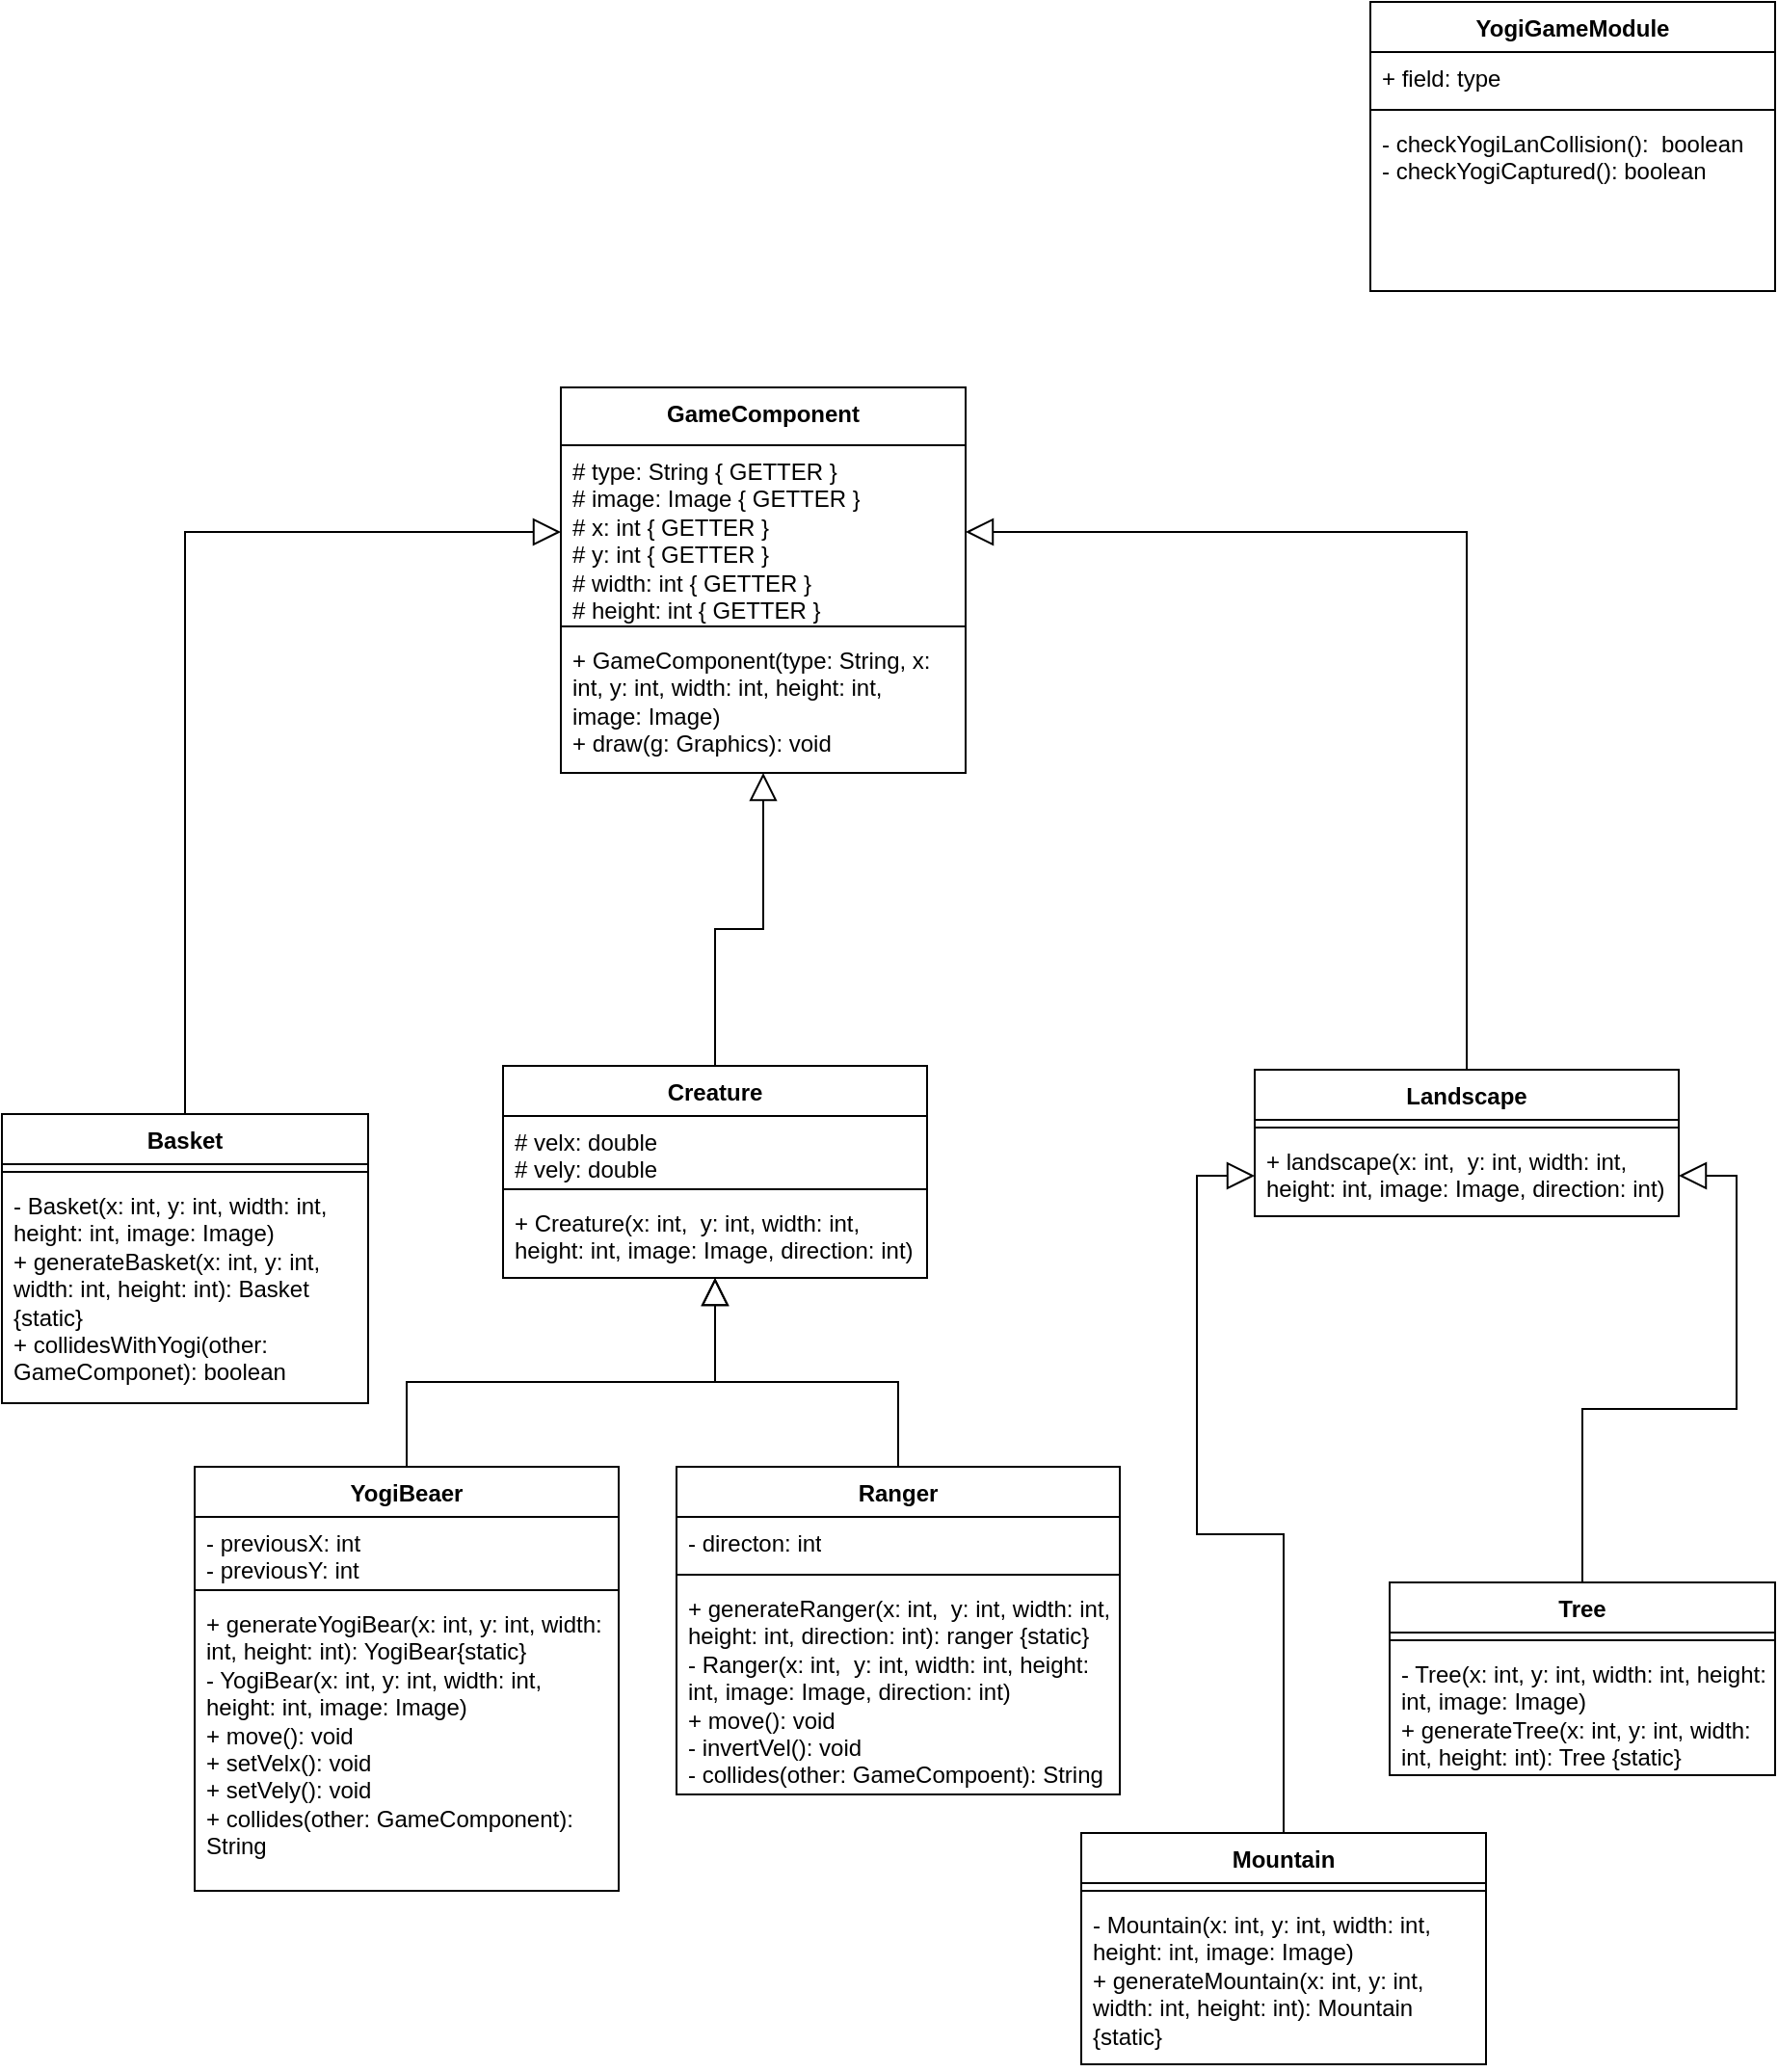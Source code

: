 <mxfile version="25.0.3">
  <diagram name="Page-1" id="V1T5ub4eXaLLm83vhyxi">
    <mxGraphModel dx="1667" dy="2039" grid="1" gridSize="10" guides="1" tooltips="1" connect="1" arrows="1" fold="1" page="1" pageScale="1" pageWidth="850" pageHeight="1100" math="0" shadow="0">
      <root>
        <mxCell id="0" />
        <mxCell id="1" parent="0" />
        <mxCell id="JW1Y3XpuhCUsItWBqjoq-34" style="edgeStyle=orthogonalEdgeStyle;rounded=0;orthogonalLoop=1;jettySize=auto;html=1;exitX=0.5;exitY=0;exitDx=0;exitDy=0;endArrow=block;endFill=0;endSize=12;" parent="1" source="gm6i85_HgCSPow5HQ9hL-7" target="JW1Y3XpuhCUsItWBqjoq-13" edge="1">
          <mxGeometry relative="1" as="geometry">
            <mxPoint x="410" y="-90" as="sourcePoint" />
          </mxGeometry>
        </mxCell>
        <mxCell id="JW1Y3XpuhCUsItWBqjoq-33" style="edgeStyle=orthogonalEdgeStyle;rounded=0;orthogonalLoop=1;jettySize=auto;html=1;exitX=0.5;exitY=0;exitDx=0;exitDy=0;endArrow=block;endFill=0;endSize=12;entryX=0.5;entryY=1;entryDx=0;entryDy=0;" parent="1" source="gm6i85_HgCSPow5HQ9hL-2" target="gm6i85_HgCSPow5HQ9hL-7" edge="1">
          <mxGeometry relative="1" as="geometry">
            <mxPoint x="240" y="100" as="sourcePoint" />
            <mxPoint x="410" y="34" as="targetPoint" />
          </mxGeometry>
        </mxCell>
        <mxCell id="JW1Y3XpuhCUsItWBqjoq-37" style="edgeStyle=orthogonalEdgeStyle;rounded=0;orthogonalLoop=1;jettySize=auto;html=1;exitX=0.5;exitY=0;exitDx=0;exitDy=0;entryX=0;entryY=0.5;entryDx=0;entryDy=0;endArrow=block;endFill=0;endSize=12;" parent="1" source="JW1Y3XpuhCUsItWBqjoq-5" target="JW1Y3XpuhCUsItWBqjoq-14" edge="1">
          <mxGeometry relative="1" as="geometry" />
        </mxCell>
        <mxCell id="JW1Y3XpuhCUsItWBqjoq-5" value="Basket" style="swimlane;fontStyle=1;align=center;verticalAlign=top;childLayout=stackLayout;horizontal=1;startSize=26;horizontalStack=0;resizeParent=1;resizeParentMax=0;resizeLast=0;collapsible=1;marginBottom=0;whiteSpace=wrap;html=1;" parent="1" vertex="1">
          <mxGeometry x="30" y="-53" width="190" height="150" as="geometry" />
        </mxCell>
        <mxCell id="JW1Y3XpuhCUsItWBqjoq-7" value="" style="line;strokeWidth=1;fillColor=none;align=left;verticalAlign=middle;spacingTop=-1;spacingLeft=3;spacingRight=3;rotatable=0;labelPosition=right;points=[];portConstraint=eastwest;strokeColor=inherit;" parent="JW1Y3XpuhCUsItWBqjoq-5" vertex="1">
          <mxGeometry y="26" width="190" height="8" as="geometry" />
        </mxCell>
        <mxCell id="JW1Y3XpuhCUsItWBqjoq-8" value="- Basket(x: int, y: int, width: int, height: int, image: Image)&lt;div&gt;+ generateBasket(&lt;span style=&quot;background-color: initial;&quot;&gt;x: int, y: int, width: int, height: int&lt;/span&gt;&lt;span style=&quot;background-color: initial;&quot;&gt;): Basket {static}&lt;/span&gt;&lt;/div&gt;&lt;div&gt;&lt;span style=&quot;background-color: initial;&quot;&gt;+ collidesWithYogi(other: GameComponet): boolean&lt;/span&gt;&lt;/div&gt;" style="text;strokeColor=none;fillColor=none;align=left;verticalAlign=top;spacingLeft=4;spacingRight=4;overflow=hidden;rotatable=0;points=[[0,0.5],[1,0.5]];portConstraint=eastwest;whiteSpace=wrap;html=1;" parent="JW1Y3XpuhCUsItWBqjoq-5" vertex="1">
          <mxGeometry y="34" width="190" height="116" as="geometry" />
        </mxCell>
        <mxCell id="JW1Y3XpuhCUsItWBqjoq-13" value="&lt;div&gt;&lt;span style=&quot;background-color: initial;&quot;&gt;GameComponent&lt;/span&gt;&lt;/div&gt;" style="swimlane;fontStyle=1;align=center;verticalAlign=top;childLayout=stackLayout;horizontal=1;startSize=30;horizontalStack=0;resizeParent=1;resizeParentMax=0;resizeLast=0;collapsible=1;marginBottom=0;whiteSpace=wrap;html=1;" parent="1" vertex="1">
          <mxGeometry x="320" y="-430" width="210" height="200" as="geometry" />
        </mxCell>
        <mxCell id="JW1Y3XpuhCUsItWBqjoq-14" value="&lt;div&gt;&lt;span style=&quot;background-color: initial;&quot;&gt;# type: String { GETTER }&lt;/span&gt;&lt;/div&gt;&lt;div&gt;# image: Image { GETTER }&lt;/div&gt;&lt;div&gt;# x: int&amp;nbsp;&lt;span style=&quot;background-color: initial;&quot;&gt;{ GETTER }&lt;/span&gt;&lt;/div&gt;&lt;div&gt;# y: int&amp;nbsp;&lt;span style=&quot;background-color: initial;&quot;&gt;{ GETTER }&lt;/span&gt;&lt;/div&gt;&lt;div&gt;# width: int&amp;nbsp;&lt;span style=&quot;background-color: initial;&quot;&gt;{ GETTER }&lt;/span&gt;&lt;/div&gt;&lt;div&gt;# height: int&amp;nbsp;&lt;span style=&quot;background-color: initial;&quot;&gt;{ GETTER }&lt;/span&gt;&lt;/div&gt;" style="text;strokeColor=none;fillColor=none;align=left;verticalAlign=top;spacingLeft=4;spacingRight=4;overflow=hidden;rotatable=0;points=[[0,0.5],[1,0.5]];portConstraint=eastwest;whiteSpace=wrap;html=1;" parent="JW1Y3XpuhCUsItWBqjoq-13" vertex="1">
          <mxGeometry y="30" width="210" height="90" as="geometry" />
        </mxCell>
        <mxCell id="JW1Y3XpuhCUsItWBqjoq-15" value="" style="line;strokeWidth=1;fillColor=none;align=left;verticalAlign=middle;spacingTop=-1;spacingLeft=3;spacingRight=3;rotatable=0;labelPosition=right;points=[];portConstraint=eastwest;strokeColor=inherit;" parent="JW1Y3XpuhCUsItWBqjoq-13" vertex="1">
          <mxGeometry y="120" width="210" height="8" as="geometry" />
        </mxCell>
        <mxCell id="JW1Y3XpuhCUsItWBqjoq-16" value="&lt;div&gt;+ GameComponent(type: String, x: int, y: int, width: int, height: int, image: Image)&lt;/div&gt;&lt;div&gt;+ draw(g: Graphics): void&amp;nbsp;&lt;/div&gt;&lt;div&gt;&lt;br&gt;&lt;/div&gt;" style="text;strokeColor=none;fillColor=none;align=left;verticalAlign=top;spacingLeft=4;spacingRight=4;overflow=hidden;rotatable=0;points=[[0,0.5],[1,0.5]];portConstraint=eastwest;whiteSpace=wrap;html=1;" parent="JW1Y3XpuhCUsItWBqjoq-13" vertex="1">
          <mxGeometry y="128" width="210" height="72" as="geometry" />
        </mxCell>
        <mxCell id="JW1Y3XpuhCUsItWBqjoq-32" style="edgeStyle=orthogonalEdgeStyle;rounded=0;orthogonalLoop=1;jettySize=auto;html=1;exitX=0.5;exitY=0;exitDx=0;exitDy=0;endArrow=block;endFill=0;endSize=12;entryX=0.5;entryY=1;entryDx=0;entryDy=0;" parent="1" source="JW1Y3XpuhCUsItWBqjoq-17" target="gm6i85_HgCSPow5HQ9hL-7" edge="1">
          <mxGeometry relative="1" as="geometry">
            <mxPoint x="410" y="34" as="targetPoint" />
          </mxGeometry>
        </mxCell>
        <mxCell id="JW1Y3XpuhCUsItWBqjoq-17" value="Ranger" style="swimlane;fontStyle=1;align=center;verticalAlign=top;childLayout=stackLayout;horizontal=1;startSize=26;horizontalStack=0;resizeParent=1;resizeParentMax=0;resizeLast=0;collapsible=1;marginBottom=0;whiteSpace=wrap;html=1;" parent="1" vertex="1">
          <mxGeometry x="380" y="130" width="230" height="170" as="geometry" />
        </mxCell>
        <mxCell id="JW1Y3XpuhCUsItWBqjoq-18" value="- directon: int" style="text;strokeColor=none;fillColor=none;align=left;verticalAlign=top;spacingLeft=4;spacingRight=4;overflow=hidden;rotatable=0;points=[[0,0.5],[1,0.5]];portConstraint=eastwest;whiteSpace=wrap;html=1;" parent="JW1Y3XpuhCUsItWBqjoq-17" vertex="1">
          <mxGeometry y="26" width="230" height="26" as="geometry" />
        </mxCell>
        <mxCell id="JW1Y3XpuhCUsItWBqjoq-19" value="" style="line;strokeWidth=1;fillColor=none;align=left;verticalAlign=middle;spacingTop=-1;spacingLeft=3;spacingRight=3;rotatable=0;labelPosition=right;points=[];portConstraint=eastwest;strokeColor=inherit;" parent="JW1Y3XpuhCUsItWBqjoq-17" vertex="1">
          <mxGeometry y="52" width="230" height="8" as="geometry" />
        </mxCell>
        <mxCell id="JW1Y3XpuhCUsItWBqjoq-20" value="+ generateRanger(x: int,&amp;nbsp; y: int, width: int, height: int, direction: int): ranger {static}&lt;div&gt;- Ranger(&lt;span style=&quot;background-color: initial;&quot;&gt;x: int,&amp;nbsp; y: int, width: int, height: int, image: Image, direction: int&lt;/span&gt;&lt;span style=&quot;background-color: initial;&quot;&gt;)&lt;/span&gt;&lt;/div&gt;&lt;div&gt;&lt;span style=&quot;background-color: initial;&quot;&gt;+ move(): void&lt;/span&gt;&lt;/div&gt;&lt;div&gt;- invertVel(): void&lt;/div&gt;&lt;div&gt;- collides(other: GameCompoent): String&lt;/div&gt;" style="text;strokeColor=none;fillColor=none;align=left;verticalAlign=top;spacingLeft=4;spacingRight=4;overflow=hidden;rotatable=0;points=[[0,0.5],[1,0.5]];portConstraint=eastwest;whiteSpace=wrap;html=1;" parent="JW1Y3XpuhCUsItWBqjoq-17" vertex="1">
          <mxGeometry y="60" width="230" height="110" as="geometry" />
        </mxCell>
        <mxCell id="gm6i85_HgCSPow5HQ9hL-17" style="edgeStyle=orthogonalEdgeStyle;rounded=0;orthogonalLoop=1;jettySize=auto;html=1;entryX=1;entryY=0.5;entryDx=0;entryDy=0;endArrow=block;endFill=0;endSize=12;" edge="1" parent="1" source="JW1Y3XpuhCUsItWBqjoq-21" target="gm6i85_HgCSPow5HQ9hL-14">
          <mxGeometry relative="1" as="geometry" />
        </mxCell>
        <mxCell id="JW1Y3XpuhCUsItWBqjoq-21" value="Tree" style="swimlane;fontStyle=1;align=center;verticalAlign=top;childLayout=stackLayout;horizontal=1;startSize=26;horizontalStack=0;resizeParent=1;resizeParentMax=0;resizeLast=0;collapsible=1;marginBottom=0;whiteSpace=wrap;html=1;" parent="1" vertex="1">
          <mxGeometry x="750" y="190" width="200" height="100" as="geometry" />
        </mxCell>
        <mxCell id="JW1Y3XpuhCUsItWBqjoq-23" value="" style="line;strokeWidth=1;fillColor=none;align=left;verticalAlign=middle;spacingTop=-1;spacingLeft=3;spacingRight=3;rotatable=0;labelPosition=right;points=[];portConstraint=eastwest;strokeColor=inherit;" parent="JW1Y3XpuhCUsItWBqjoq-21" vertex="1">
          <mxGeometry y="26" width="200" height="8" as="geometry" />
        </mxCell>
        <mxCell id="JW1Y3XpuhCUsItWBqjoq-24" value="- Tree(x: int, y: int, width: int, height: int, image: Image)&lt;div&gt;+ generateTree(&lt;span style=&quot;background-color: initial;&quot;&gt;x: int, y: int, width: int, height: int&lt;/span&gt;&lt;span style=&quot;background-color: initial;&quot;&gt;): Tree {static}&lt;/span&gt;&lt;/div&gt;" style="text;strokeColor=none;fillColor=none;align=left;verticalAlign=top;spacingLeft=4;spacingRight=4;overflow=hidden;rotatable=0;points=[[0,0.5],[1,0.5]];portConstraint=eastwest;whiteSpace=wrap;html=1;" parent="JW1Y3XpuhCUsItWBqjoq-21" vertex="1">
          <mxGeometry y="34" width="200" height="66" as="geometry" />
        </mxCell>
        <mxCell id="gm6i85_HgCSPow5HQ9hL-16" style="edgeStyle=orthogonalEdgeStyle;rounded=0;orthogonalLoop=1;jettySize=auto;html=1;exitX=0.5;exitY=0;exitDx=0;exitDy=0;entryX=0;entryY=0.5;entryDx=0;entryDy=0;endArrow=block;endFill=0;endSize=12;" edge="1" parent="1" source="JW1Y3XpuhCUsItWBqjoq-25" target="gm6i85_HgCSPow5HQ9hL-14">
          <mxGeometry relative="1" as="geometry" />
        </mxCell>
        <mxCell id="JW1Y3XpuhCUsItWBqjoq-25" value="Mountain" style="swimlane;fontStyle=1;align=center;verticalAlign=top;childLayout=stackLayout;horizontal=1;startSize=26;horizontalStack=0;resizeParent=1;resizeParentMax=0;resizeLast=0;collapsible=1;marginBottom=0;whiteSpace=wrap;html=1;" parent="1" vertex="1">
          <mxGeometry x="590" y="320" width="210" height="120" as="geometry" />
        </mxCell>
        <mxCell id="JW1Y3XpuhCUsItWBqjoq-27" value="" style="line;strokeWidth=1;fillColor=none;align=left;verticalAlign=middle;spacingTop=-1;spacingLeft=3;spacingRight=3;rotatable=0;labelPosition=right;points=[];portConstraint=eastwest;strokeColor=inherit;" parent="JW1Y3XpuhCUsItWBqjoq-25" vertex="1">
          <mxGeometry y="26" width="210" height="8" as="geometry" />
        </mxCell>
        <mxCell id="JW1Y3XpuhCUsItWBqjoq-28" value="- Mountain(x: int, y: int, width: int, height: int, image: Image)&lt;div&gt;+ generateMountain(&lt;span style=&quot;background-color: initial;&quot;&gt;x: int, y: int, width: int, height: int&lt;/span&gt;&lt;span style=&quot;background-color: initial;&quot;&gt;): Mountain {static}&lt;/span&gt;&lt;/div&gt;" style="text;strokeColor=none;fillColor=none;align=left;verticalAlign=top;spacingLeft=4;spacingRight=4;overflow=hidden;rotatable=0;points=[[0,0.5],[1,0.5]];portConstraint=eastwest;whiteSpace=wrap;html=1;" parent="JW1Y3XpuhCUsItWBqjoq-25" vertex="1">
          <mxGeometry y="34" width="210" height="86" as="geometry" />
        </mxCell>
        <mxCell id="gm6i85_HgCSPow5HQ9hL-2" value="YogiBeaer" style="swimlane;fontStyle=1;align=center;verticalAlign=top;childLayout=stackLayout;horizontal=1;startSize=26;horizontalStack=0;resizeParent=1;resizeParentMax=0;resizeLast=0;collapsible=1;marginBottom=0;whiteSpace=wrap;html=1;" vertex="1" parent="1">
          <mxGeometry x="130" y="130" width="220" height="220" as="geometry" />
        </mxCell>
        <mxCell id="gm6i85_HgCSPow5HQ9hL-3" value="- previousX: int&lt;div&gt;- previousY: int&lt;/div&gt;" style="text;strokeColor=none;fillColor=none;align=left;verticalAlign=top;spacingLeft=4;spacingRight=4;overflow=hidden;rotatable=0;points=[[0,0.5],[1,0.5]];portConstraint=eastwest;whiteSpace=wrap;html=1;" vertex="1" parent="gm6i85_HgCSPow5HQ9hL-2">
          <mxGeometry y="26" width="220" height="34" as="geometry" />
        </mxCell>
        <mxCell id="gm6i85_HgCSPow5HQ9hL-4" value="" style="line;strokeWidth=1;fillColor=none;align=left;verticalAlign=middle;spacingTop=-1;spacingLeft=3;spacingRight=3;rotatable=0;labelPosition=right;points=[];portConstraint=eastwest;strokeColor=inherit;" vertex="1" parent="gm6i85_HgCSPow5HQ9hL-2">
          <mxGeometry y="60" width="220" height="8" as="geometry" />
        </mxCell>
        <mxCell id="gm6i85_HgCSPow5HQ9hL-5" value="+ generateYogiBear(x: int, y: int, width: int, height: int): YogiBear{static}&lt;div&gt;- YogiBear(&lt;span style=&quot;background-color: initial;&quot;&gt;x: int, y: int, width: int, height: int, image: Image&lt;/span&gt;&lt;span style=&quot;background-color: initial;&quot;&gt;)&lt;/span&gt;&lt;/div&gt;&lt;div&gt;&lt;span style=&quot;background-color: initial;&quot;&gt;+ move(): void&lt;/span&gt;&lt;/div&gt;&lt;div&gt;&lt;span style=&quot;background-color: initial;&quot;&gt;+ setVelx(): void&amp;nbsp;&lt;/span&gt;&lt;/div&gt;&lt;div&gt;&lt;span style=&quot;background-color: initial;&quot;&gt;+ setVely(): void&lt;/span&gt;&lt;/div&gt;&lt;div&gt;&lt;span style=&quot;background-color: initial;&quot;&gt;+ collides(other: GameComponent): String&lt;/span&gt;&lt;/div&gt;" style="text;strokeColor=none;fillColor=none;align=left;verticalAlign=top;spacingLeft=4;spacingRight=4;overflow=hidden;rotatable=0;points=[[0,0.5],[1,0.5]];portConstraint=eastwest;whiteSpace=wrap;html=1;" vertex="1" parent="gm6i85_HgCSPow5HQ9hL-2">
          <mxGeometry y="68" width="220" height="152" as="geometry" />
        </mxCell>
        <mxCell id="gm6i85_HgCSPow5HQ9hL-7" value="Creature" style="swimlane;fontStyle=1;align=center;verticalAlign=top;childLayout=stackLayout;horizontal=1;startSize=26;horizontalStack=0;resizeParent=1;resizeParentMax=0;resizeLast=0;collapsible=1;marginBottom=0;whiteSpace=wrap;html=1;" vertex="1" parent="1">
          <mxGeometry x="290" y="-78" width="220" height="110" as="geometry" />
        </mxCell>
        <mxCell id="gm6i85_HgCSPow5HQ9hL-8" value="# velx: double&lt;div&gt;# vely: double&lt;/div&gt;" style="text;strokeColor=none;fillColor=none;align=left;verticalAlign=top;spacingLeft=4;spacingRight=4;overflow=hidden;rotatable=0;points=[[0,0.5],[1,0.5]];portConstraint=eastwest;whiteSpace=wrap;html=1;" vertex="1" parent="gm6i85_HgCSPow5HQ9hL-7">
          <mxGeometry y="26" width="220" height="34" as="geometry" />
        </mxCell>
        <mxCell id="gm6i85_HgCSPow5HQ9hL-9" value="" style="line;strokeWidth=1;fillColor=none;align=left;verticalAlign=middle;spacingTop=-1;spacingLeft=3;spacingRight=3;rotatable=0;labelPosition=right;points=[];portConstraint=eastwest;strokeColor=inherit;" vertex="1" parent="gm6i85_HgCSPow5HQ9hL-7">
          <mxGeometry y="60" width="220" height="8" as="geometry" />
        </mxCell>
        <mxCell id="gm6i85_HgCSPow5HQ9hL-10" value="&lt;div&gt;+ Creature(&lt;span style=&quot;background-color: initial;&quot;&gt;x: int,&amp;nbsp; y: int, width: int, height: int, image: Image, direction: int&lt;/span&gt;&lt;span style=&quot;background-color: initial;&quot;&gt;)&lt;/span&gt;&lt;/div&gt;" style="text;strokeColor=none;fillColor=none;align=left;verticalAlign=top;spacingLeft=4;spacingRight=4;overflow=hidden;rotatable=0;points=[[0,0.5],[1,0.5]];portConstraint=eastwest;whiteSpace=wrap;html=1;" vertex="1" parent="gm6i85_HgCSPow5HQ9hL-7">
          <mxGeometry y="68" width="220" height="42" as="geometry" />
        </mxCell>
        <mxCell id="gm6i85_HgCSPow5HQ9hL-18" style="edgeStyle=orthogonalEdgeStyle;rounded=0;orthogonalLoop=1;jettySize=auto;html=1;entryX=1;entryY=0.5;entryDx=0;entryDy=0;endArrow=block;endFill=0;endSize=12;" edge="1" parent="1" source="gm6i85_HgCSPow5HQ9hL-11" target="JW1Y3XpuhCUsItWBqjoq-14">
          <mxGeometry relative="1" as="geometry" />
        </mxCell>
        <mxCell id="gm6i85_HgCSPow5HQ9hL-11" value="Landscape" style="swimlane;fontStyle=1;align=center;verticalAlign=top;childLayout=stackLayout;horizontal=1;startSize=26;horizontalStack=0;resizeParent=1;resizeParentMax=0;resizeLast=0;collapsible=1;marginBottom=0;whiteSpace=wrap;html=1;" vertex="1" parent="1">
          <mxGeometry x="680" y="-76" width="220" height="76" as="geometry" />
        </mxCell>
        <mxCell id="gm6i85_HgCSPow5HQ9hL-13" value="" style="line;strokeWidth=1;fillColor=none;align=left;verticalAlign=middle;spacingTop=-1;spacingLeft=3;spacingRight=3;rotatable=0;labelPosition=right;points=[];portConstraint=eastwest;strokeColor=inherit;" vertex="1" parent="gm6i85_HgCSPow5HQ9hL-11">
          <mxGeometry y="26" width="220" height="8" as="geometry" />
        </mxCell>
        <mxCell id="gm6i85_HgCSPow5HQ9hL-14" value="&lt;div&gt;+ landscape(&lt;span style=&quot;background-color: initial;&quot;&gt;x: int,&amp;nbsp; y: int, width: int, height: int, image: Image, direction: int&lt;/span&gt;&lt;span style=&quot;background-color: initial;&quot;&gt;)&lt;/span&gt;&lt;/div&gt;" style="text;strokeColor=none;fillColor=none;align=left;verticalAlign=top;spacingLeft=4;spacingRight=4;overflow=hidden;rotatable=0;points=[[0,0.5],[1,0.5]];portConstraint=eastwest;whiteSpace=wrap;html=1;" vertex="1" parent="gm6i85_HgCSPow5HQ9hL-11">
          <mxGeometry y="34" width="220" height="42" as="geometry" />
        </mxCell>
        <mxCell id="gm6i85_HgCSPow5HQ9hL-19" value="YogiGameModule" style="swimlane;fontStyle=1;align=center;verticalAlign=top;childLayout=stackLayout;horizontal=1;startSize=26;horizontalStack=0;resizeParent=1;resizeParentMax=0;resizeLast=0;collapsible=1;marginBottom=0;whiteSpace=wrap;html=1;" vertex="1" parent="1">
          <mxGeometry x="740" y="-630" width="210" height="150" as="geometry" />
        </mxCell>
        <mxCell id="gm6i85_HgCSPow5HQ9hL-20" value="+ field: type" style="text;strokeColor=none;fillColor=none;align=left;verticalAlign=top;spacingLeft=4;spacingRight=4;overflow=hidden;rotatable=0;points=[[0,0.5],[1,0.5]];portConstraint=eastwest;whiteSpace=wrap;html=1;" vertex="1" parent="gm6i85_HgCSPow5HQ9hL-19">
          <mxGeometry y="26" width="210" height="26" as="geometry" />
        </mxCell>
        <mxCell id="gm6i85_HgCSPow5HQ9hL-21" value="" style="line;strokeWidth=1;fillColor=none;align=left;verticalAlign=middle;spacingTop=-1;spacingLeft=3;spacingRight=3;rotatable=0;labelPosition=right;points=[];portConstraint=eastwest;strokeColor=inherit;" vertex="1" parent="gm6i85_HgCSPow5HQ9hL-19">
          <mxGeometry y="52" width="210" height="8" as="geometry" />
        </mxCell>
        <mxCell id="gm6i85_HgCSPow5HQ9hL-22" value="- checkYogiLanCollision():&amp;nbsp; boolean&lt;div&gt;- checkYogiCaptured(): boolean&lt;/div&gt;" style="text;strokeColor=none;fillColor=none;align=left;verticalAlign=top;spacingLeft=4;spacingRight=4;overflow=hidden;rotatable=0;points=[[0,0.5],[1,0.5]];portConstraint=eastwest;whiteSpace=wrap;html=1;" vertex="1" parent="gm6i85_HgCSPow5HQ9hL-19">
          <mxGeometry y="60" width="210" height="90" as="geometry" />
        </mxCell>
      </root>
    </mxGraphModel>
  </diagram>
</mxfile>
